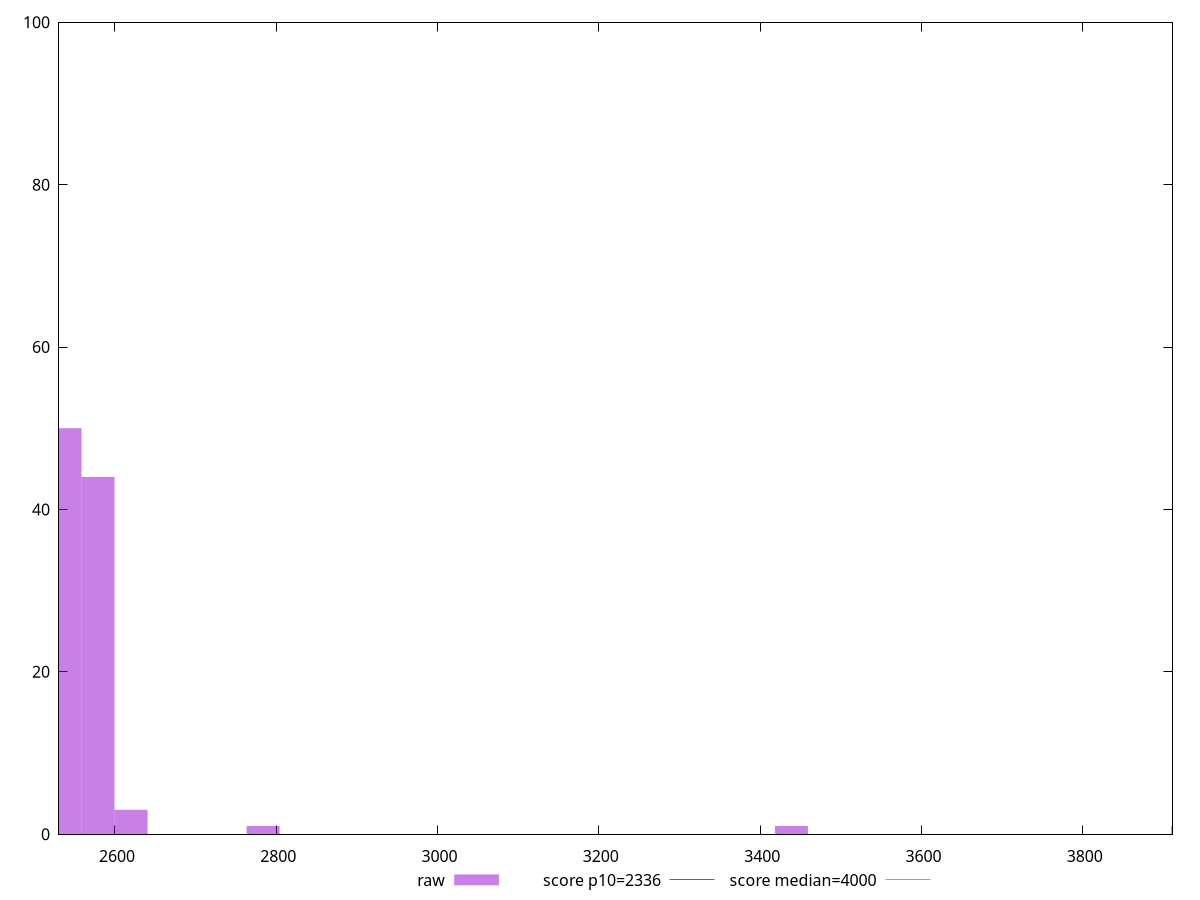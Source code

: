 reset

$raw <<EOF
2620.0022638327778 3
2579.0647284603906 44
2538.1271930880034 50
2783.7524053223265 1
3438.752971280521 1
3930.003395749167 1
EOF

set key outside below
set boxwidth 40.93753537238715
set xrange [2530.6850000000004:3911.1934999999994]
set yrange [0:100]
set trange [0:100]
set style fill transparent solid 0.5 noborder

set parametric
set terminal svg size 640, 490 enhanced background rgb 'white'
set output "reports/report_00030_2021-02-24T20-42-31.540Z/first-contentful-paint/samples/astro/raw/histogram.svg"

plot $raw title "raw" with boxes, \
     2336,t title "score p10=2336", \
     4000,t title "score median=4000"

reset
